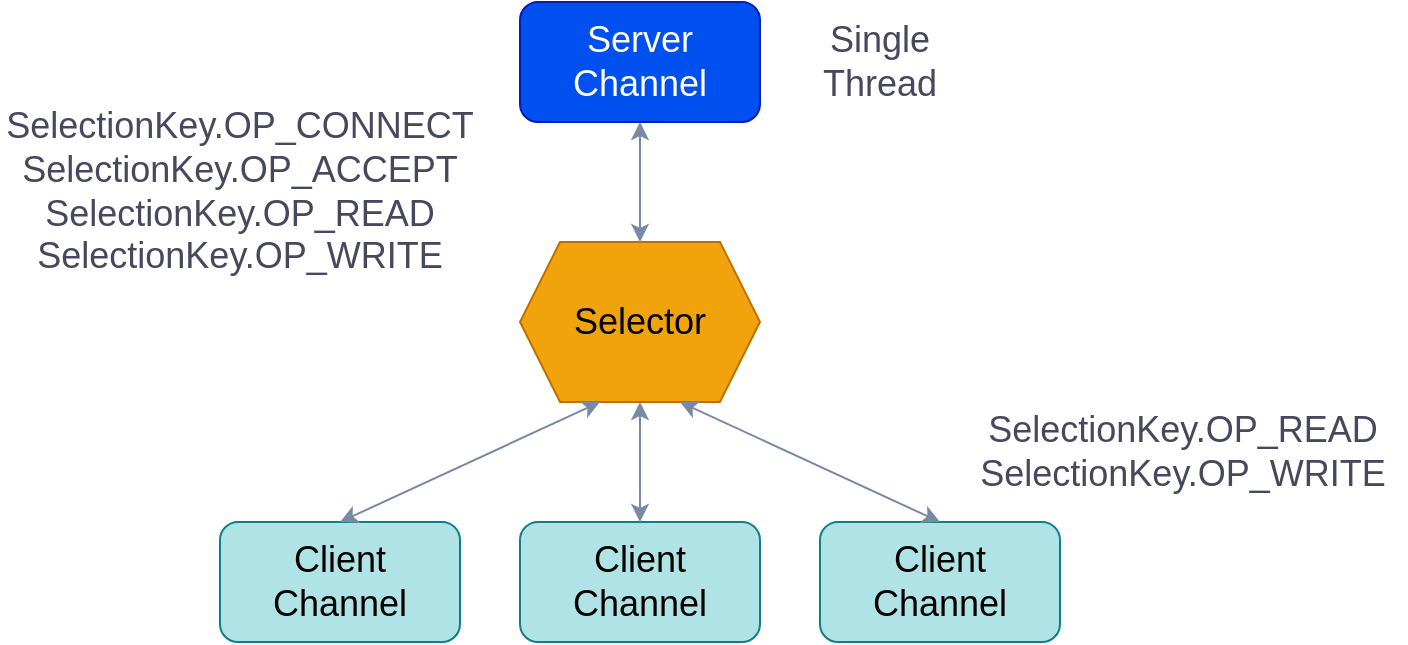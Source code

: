 <mxfile version="16.5.3" type="device"><diagram id="6TqV0V6hxRxhQwRlYrep" name="Page-1"><mxGraphModel dx="782" dy="436" grid="1" gridSize="10" guides="1" tooltips="1" connect="1" arrows="1" fold="1" page="1" pageScale="1" pageWidth="827" pageHeight="1169" math="0" shadow="0"><root><mxCell id="0"/><mxCell id="1" parent="0"/><mxCell id="EUptgNd8lNY7vM_hJuBV-2" value="&lt;font style=&quot;font-size: 18px&quot;&gt;Client Channel&lt;/font&gt;" style="rounded=1;whiteSpace=wrap;html=1;fillColor=#b0e3e6;strokeColor=#0e8088;" vertex="1" parent="1"><mxGeometry x="170" y="320" width="120" height="60" as="geometry"/></mxCell><mxCell id="EUptgNd8lNY7vM_hJuBV-3" value="&lt;font style=&quot;font-size: 18px&quot;&gt;Client Channel&lt;/font&gt;" style="rounded=1;whiteSpace=wrap;html=1;fillColor=#b0e3e6;strokeColor=#0e8088;" vertex="1" parent="1"><mxGeometry x="320" y="320" width="120" height="60" as="geometry"/></mxCell><mxCell id="EUptgNd8lNY7vM_hJuBV-4" value="&lt;font style=&quot;font-size: 18px&quot;&gt;Client Channel&lt;/font&gt;" style="rounded=1;whiteSpace=wrap;html=1;fillColor=#b0e3e6;strokeColor=#0e8088;" vertex="1" parent="1"><mxGeometry x="470" y="320" width="120" height="60" as="geometry"/></mxCell><mxCell id="EUptgNd8lNY7vM_hJuBV-5" value="Selector" style="shape=hexagon;perimeter=hexagonPerimeter2;whiteSpace=wrap;html=1;fixedSize=1;fontSize=18;fillColor=#f0a30a;strokeColor=#BD7000;fontColor=#000000;" vertex="1" parent="1"><mxGeometry x="320" y="180" width="120" height="80" as="geometry"/></mxCell><mxCell id="EUptgNd8lNY7vM_hJuBV-6" value="&lt;font style=&quot;font-size: 18px&quot;&gt;Server Channel&lt;/font&gt;" style="rounded=1;whiteSpace=wrap;html=1;fillColor=#0050ef;strokeColor=#001DBC;fontColor=#ffffff;" vertex="1" parent="1"><mxGeometry x="320" y="60" width="120" height="60" as="geometry"/></mxCell><mxCell id="EUptgNd8lNY7vM_hJuBV-7" value="Single Thread" style="text;html=1;strokeColor=none;fillColor=none;align=center;verticalAlign=middle;whiteSpace=wrap;rounded=0;fontSize=18;fontColor=#46495D;" vertex="1" parent="1"><mxGeometry x="470" y="75" width="60" height="30" as="geometry"/></mxCell><mxCell id="EUptgNd8lNY7vM_hJuBV-10" value="" style="endArrow=classic;startArrow=classic;html=1;rounded=0;fontSize=18;strokeColor=#788AA3;fontColor=#46495D;" edge="1" parent="1"><mxGeometry width="50" height="50" relative="1" as="geometry"><mxPoint x="230" y="320" as="sourcePoint"/><mxPoint x="360" y="260" as="targetPoint"/></mxGeometry></mxCell><mxCell id="EUptgNd8lNY7vM_hJuBV-11" value="" style="endArrow=classic;startArrow=classic;html=1;rounded=0;fontSize=18;entryX=0.5;entryY=1;entryDx=0;entryDy=0;strokeColor=#788AA3;fontColor=#46495D;" edge="1" parent="1" target="EUptgNd8lNY7vM_hJuBV-5"><mxGeometry width="50" height="50" relative="1" as="geometry"><mxPoint x="380" y="320" as="sourcePoint"/><mxPoint x="521.96" y="261.36" as="targetPoint"/><Array as="points"><mxPoint x="380" y="280"/></Array></mxGeometry></mxCell><mxCell id="EUptgNd8lNY7vM_hJuBV-12" value="" style="endArrow=classic;startArrow=classic;html=1;rounded=0;fontSize=18;entryX=0.5;entryY=0;entryDx=0;entryDy=0;strokeColor=#788AA3;fontColor=#46495D;" edge="1" parent="1" target="EUptgNd8lNY7vM_hJuBV-4"><mxGeometry width="50" height="50" relative="1" as="geometry"><mxPoint x="400" y="260" as="sourcePoint"/><mxPoint x="555.96" y="230" as="targetPoint"/></mxGeometry></mxCell><mxCell id="EUptgNd8lNY7vM_hJuBV-13" value="" style="endArrow=classic;startArrow=classic;html=1;rounded=0;fontSize=18;exitX=0.5;exitY=0;exitDx=0;exitDy=0;strokeColor=#788AA3;fontColor=#46495D;" edge="1" parent="1" source="EUptgNd8lNY7vM_hJuBV-5"><mxGeometry width="50" height="50" relative="1" as="geometry"><mxPoint x="250" y="180" as="sourcePoint"/><mxPoint x="380" y="120" as="targetPoint"/></mxGeometry></mxCell><mxCell id="EUptgNd8lNY7vM_hJuBV-16" value="SelectionKey.OP_CONNECT&#10;SelectionKey.OP_ACCEPT&#10;SelectionKey.OP_READ&#10;SelectionKey.OP_WRITE" style="text;html=1;align=center;verticalAlign=middle;whiteSpace=wrap;rounded=0;fontSize=18;fontColor=#46495D;" vertex="1" parent="1"><mxGeometry x="60" y="105" width="240" height="100" as="geometry"/></mxCell><mxCell id="EUptgNd8lNY7vM_hJuBV-18" value="SelectionKey.OP_READ&lt;br&gt;SelectionKey.OP_WRITE" style="text;html=1;align=center;verticalAlign=middle;whiteSpace=wrap;rounded=0;fontSize=18;fontColor=#46495D;" vertex="1" parent="1"><mxGeometry x="540" y="260" width="223" height="50" as="geometry"/></mxCell></root></mxGraphModel></diagram></mxfile>